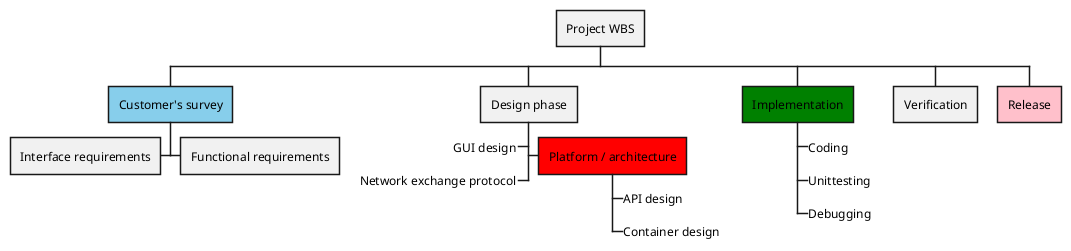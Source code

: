 @startuml wbs_arithm_test

@startwbs
+ Project WBS
' change color
++[#SkyBlue] Customer's survey
+++ Functional requirements
' change direction
++- Interface requirements
++ Design phase
+++[#red] Platform / architecture
' remove boxes
++++_ API design
++++_ Container design
' or change direction so
---_ GUI design
---_ Network exchange protocol
 +[#Green] Implementation
+++_ Coding
+++_ Unittesting
+++_ Debugging
++ Verification
++[#pink] Release
@endwbs

@enduml